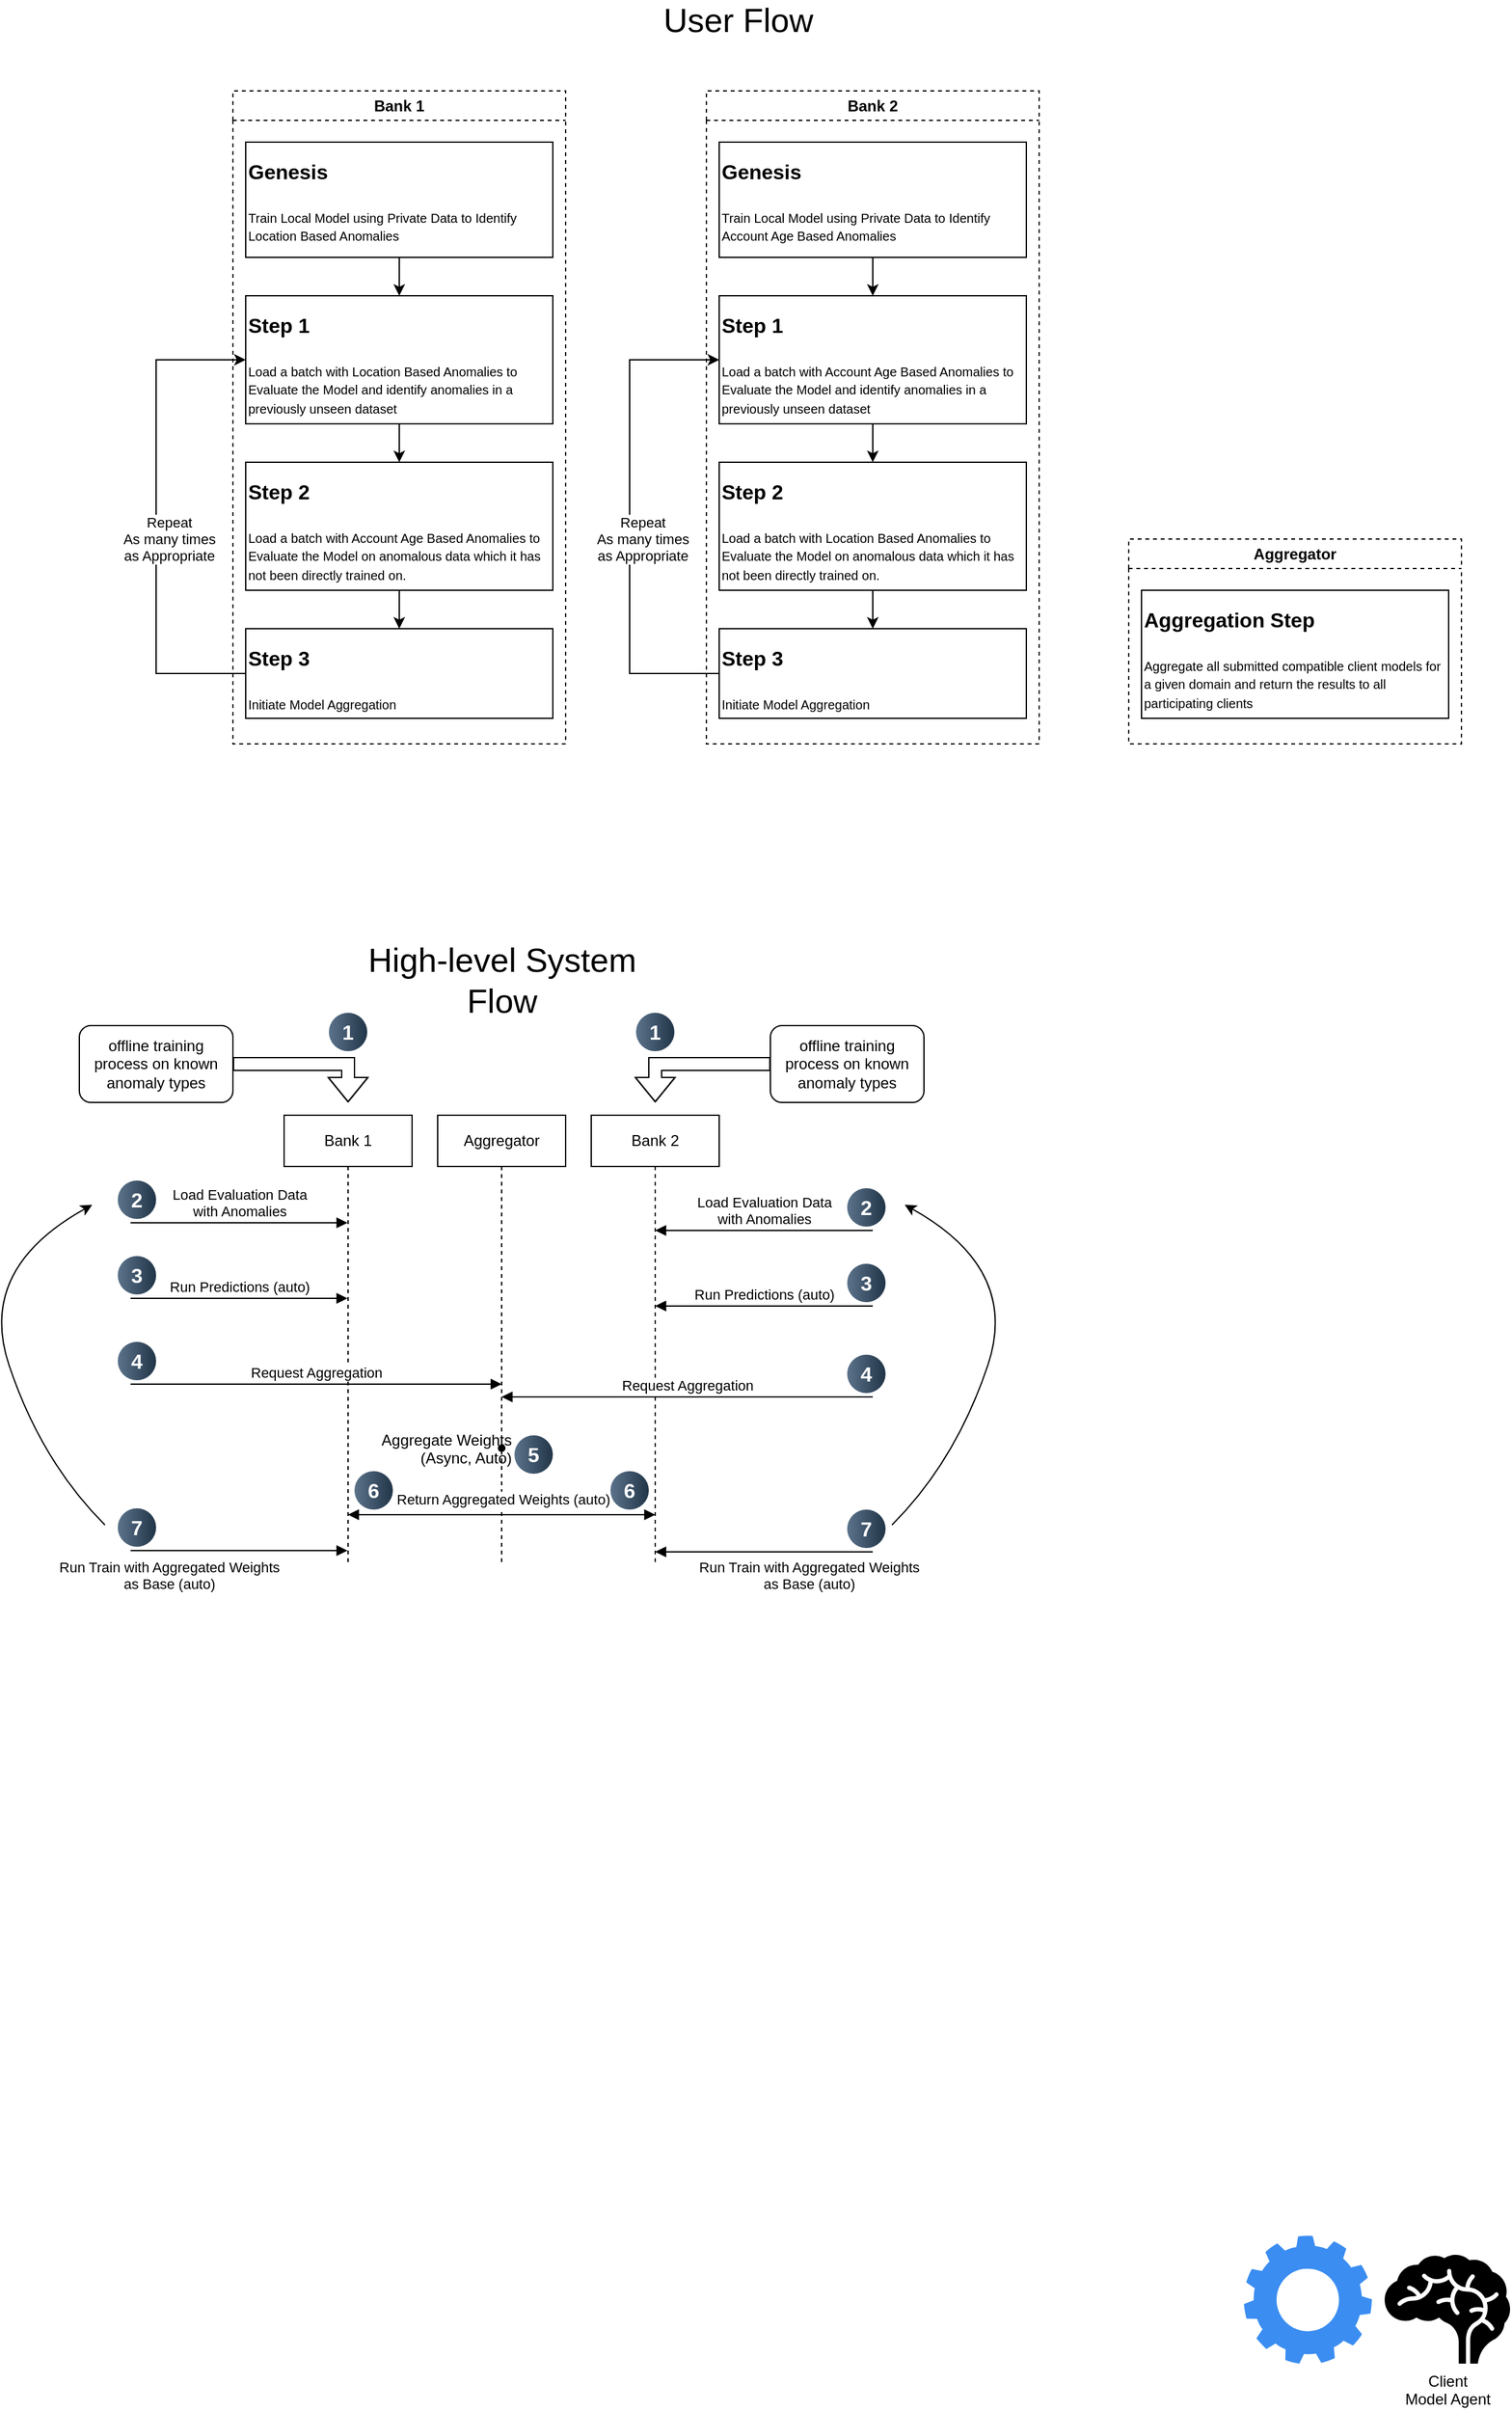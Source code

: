 <mxfile version="27.1.4">
  <diagram name="Page-1" id="uDJUI4dBSmf2cbCkmgjj">
    <mxGraphModel dx="1451" dy="354" grid="1" gridSize="10" guides="1" tooltips="1" connect="1" arrows="1" fold="1" page="1" pageScale="1" pageWidth="850" pageHeight="1100" math="0" shadow="0">
      <root>
        <mxCell id="0" />
        <mxCell id="1" parent="0" />
        <mxCell id="MlqXa8JIlhz3oFpUz93O-1" value="Bank 1" style="swimlane;whiteSpace=wrap;html=1;dashed=1;" parent="1" vertex="1">
          <mxGeometry x="90" y="150" width="260" height="510" as="geometry" />
        </mxCell>
        <mxCell id="MlqXa8JIlhz3oFpUz93O-33" style="edgeStyle=orthogonalEdgeStyle;rounded=0;orthogonalLoop=1;jettySize=auto;html=1;exitX=0.5;exitY=1;exitDx=0;exitDy=0;entryX=0.5;entryY=0;entryDx=0;entryDy=0;" parent="MlqXa8JIlhz3oFpUz93O-1" source="MlqXa8JIlhz3oFpUz93O-26" target="MlqXa8JIlhz3oFpUz93O-28" edge="1">
          <mxGeometry relative="1" as="geometry" />
        </mxCell>
        <mxCell id="MlqXa8JIlhz3oFpUz93O-26" value="&lt;h1 style=&quot;margin-top: 0px;&quot;&gt;&lt;font style=&quot;font-size: 16px;&quot;&gt;Genesis&lt;/font&gt;&lt;/h1&gt;&lt;p&gt;&lt;span style=&quot;text-align: center;&quot;&gt;&lt;font style=&quot;font-size: 10px;&quot;&gt;Train Local Model using Private Data to Identify Location Based Anomalies&lt;/font&gt;&lt;/span&gt;&lt;/p&gt;" style="text;html=1;whiteSpace=wrap;overflow=hidden;rounded=0;strokeColor=default;" parent="MlqXa8JIlhz3oFpUz93O-1" vertex="1">
          <mxGeometry x="10" y="40" width="240" height="90" as="geometry" />
        </mxCell>
        <mxCell id="MlqXa8JIlhz3oFpUz93O-34" style="edgeStyle=orthogonalEdgeStyle;rounded=0;orthogonalLoop=1;jettySize=auto;html=1;exitX=0.5;exitY=1;exitDx=0;exitDy=0;" parent="MlqXa8JIlhz3oFpUz93O-1" source="MlqXa8JIlhz3oFpUz93O-28" target="MlqXa8JIlhz3oFpUz93O-29" edge="1">
          <mxGeometry relative="1" as="geometry" />
        </mxCell>
        <mxCell id="MlqXa8JIlhz3oFpUz93O-28" value="&lt;h1 style=&quot;margin-top: 0px;&quot;&gt;&lt;font style=&quot;font-size: 16px;&quot;&gt;Step 1&lt;/font&gt;&lt;/h1&gt;&lt;p&gt;&lt;span style=&quot;text-align: center;&quot;&gt;&lt;font style=&quot;font-size: 10px;&quot;&gt;Load a batch with Location Based Anomalies to Evaluate the Model and identify anomalies in a previously unseen dataset&lt;/font&gt;&lt;/span&gt;&lt;/p&gt;" style="text;html=1;whiteSpace=wrap;overflow=hidden;rounded=0;strokeColor=default;" parent="MlqXa8JIlhz3oFpUz93O-1" vertex="1">
          <mxGeometry x="10" y="160" width="240" height="100" as="geometry" />
        </mxCell>
        <mxCell id="MlqXa8JIlhz3oFpUz93O-35" style="edgeStyle=orthogonalEdgeStyle;rounded=0;orthogonalLoop=1;jettySize=auto;html=1;" parent="MlqXa8JIlhz3oFpUz93O-1" source="MlqXa8JIlhz3oFpUz93O-29" target="MlqXa8JIlhz3oFpUz93O-32" edge="1">
          <mxGeometry relative="1" as="geometry" />
        </mxCell>
        <mxCell id="MlqXa8JIlhz3oFpUz93O-29" value="&lt;h1 style=&quot;margin-top: 0px;&quot;&gt;&lt;font style=&quot;font-size: 16px;&quot;&gt;Step 2&lt;/font&gt;&lt;/h1&gt;&lt;p&gt;&lt;span style=&quot;text-align: center;&quot;&gt;&lt;font style=&quot;font-size: 10px;&quot;&gt;Load a batch with Account Age Based Anomalies to Evaluate the Model on anomalous data which it has not been directly trained on.&lt;/font&gt;&lt;/span&gt;&lt;/p&gt;" style="text;html=1;whiteSpace=wrap;overflow=hidden;rounded=0;strokeColor=default;" parent="MlqXa8JIlhz3oFpUz93O-1" vertex="1">
          <mxGeometry x="10" y="290" width="240" height="100" as="geometry" />
        </mxCell>
        <mxCell id="MlqXa8JIlhz3oFpUz93O-36" style="edgeStyle=orthogonalEdgeStyle;rounded=0;orthogonalLoop=1;jettySize=auto;html=1;exitX=0;exitY=0.5;exitDx=0;exitDy=0;entryX=0;entryY=0.5;entryDx=0;entryDy=0;" parent="MlqXa8JIlhz3oFpUz93O-1" source="MlqXa8JIlhz3oFpUz93O-32" target="MlqXa8JIlhz3oFpUz93O-28" edge="1">
          <mxGeometry relative="1" as="geometry">
            <Array as="points">
              <mxPoint x="-60" y="455" />
              <mxPoint x="-60" y="210" />
            </Array>
          </mxGeometry>
        </mxCell>
        <mxCell id="MlqXa8JIlhz3oFpUz93O-37" value="Repeat&lt;div&gt;As many times&lt;/div&gt;&lt;div&gt;as Appropriate&lt;/div&gt;" style="edgeLabel;html=1;align=center;verticalAlign=middle;resizable=0;points=[];" parent="MlqXa8JIlhz3oFpUz93O-36" vertex="1" connectable="0">
          <mxGeometry x="-0.092" y="-1" relative="1" as="geometry">
            <mxPoint x="9" as="offset" />
          </mxGeometry>
        </mxCell>
        <mxCell id="MlqXa8JIlhz3oFpUz93O-32" value="&lt;h1 style=&quot;margin-top: 0px;&quot;&gt;&lt;font style=&quot;font-size: 16px;&quot;&gt;Step 3&lt;/font&gt;&lt;/h1&gt;&lt;p style=&quot;text-align: center;&quot;&gt;&lt;span style=&quot;font-size: 10px;&quot;&gt;Initiate Model Aggregation&lt;/span&gt;&lt;/p&gt;" style="text;html=1;whiteSpace=wrap;overflow=hidden;rounded=0;strokeColor=default;" parent="MlqXa8JIlhz3oFpUz93O-1" vertex="1">
          <mxGeometry x="10" y="420" width="240" height="70" as="geometry" />
        </mxCell>
        <mxCell id="MlqXa8JIlhz3oFpUz93O-38" value="Bank 2" style="swimlane;whiteSpace=wrap;html=1;dashed=1;" parent="1" vertex="1">
          <mxGeometry x="460" y="150" width="260" height="510" as="geometry" />
        </mxCell>
        <mxCell id="MlqXa8JIlhz3oFpUz93O-39" style="edgeStyle=orthogonalEdgeStyle;rounded=0;orthogonalLoop=1;jettySize=auto;html=1;exitX=0.5;exitY=1;exitDx=0;exitDy=0;entryX=0.5;entryY=0;entryDx=0;entryDy=0;" parent="MlqXa8JIlhz3oFpUz93O-38" source="MlqXa8JIlhz3oFpUz93O-40" target="MlqXa8JIlhz3oFpUz93O-42" edge="1">
          <mxGeometry relative="1" as="geometry" />
        </mxCell>
        <mxCell id="MlqXa8JIlhz3oFpUz93O-40" value="&lt;h1 style=&quot;margin-top: 0px;&quot;&gt;&lt;font style=&quot;font-size: 16px;&quot;&gt;Genesis&lt;/font&gt;&lt;/h1&gt;&lt;p&gt;&lt;span style=&quot;text-align: center;&quot;&gt;&lt;font style=&quot;font-size: 10px;&quot;&gt;Train Local Model using Private Data to Identify Account Age Based Anomalies&lt;/font&gt;&lt;/span&gt;&lt;/p&gt;" style="text;html=1;whiteSpace=wrap;overflow=hidden;rounded=0;strokeColor=default;" parent="MlqXa8JIlhz3oFpUz93O-38" vertex="1">
          <mxGeometry x="10" y="40" width="240" height="90" as="geometry" />
        </mxCell>
        <mxCell id="MlqXa8JIlhz3oFpUz93O-41" style="edgeStyle=orthogonalEdgeStyle;rounded=0;orthogonalLoop=1;jettySize=auto;html=1;exitX=0.5;exitY=1;exitDx=0;exitDy=0;" parent="MlqXa8JIlhz3oFpUz93O-38" source="MlqXa8JIlhz3oFpUz93O-42" target="MlqXa8JIlhz3oFpUz93O-44" edge="1">
          <mxGeometry relative="1" as="geometry" />
        </mxCell>
        <mxCell id="MlqXa8JIlhz3oFpUz93O-42" value="&lt;h1 style=&quot;margin-top: 0px;&quot;&gt;&lt;font style=&quot;font-size: 16px;&quot;&gt;Step 1&lt;/font&gt;&lt;/h1&gt;&lt;p&gt;&lt;span style=&quot;text-align: center;&quot;&gt;&lt;font style=&quot;font-size: 10px;&quot;&gt;Load a batch with Account Age Based Anomalies to Evaluate the Model and identify anomalies in a previously unseen dataset&lt;/font&gt;&lt;/span&gt;&lt;/p&gt;" style="text;html=1;whiteSpace=wrap;overflow=hidden;rounded=0;strokeColor=default;" parent="MlqXa8JIlhz3oFpUz93O-38" vertex="1">
          <mxGeometry x="10" y="160" width="240" height="100" as="geometry" />
        </mxCell>
        <mxCell id="MlqXa8JIlhz3oFpUz93O-43" style="edgeStyle=orthogonalEdgeStyle;rounded=0;orthogonalLoop=1;jettySize=auto;html=1;" parent="MlqXa8JIlhz3oFpUz93O-38" source="MlqXa8JIlhz3oFpUz93O-44" target="MlqXa8JIlhz3oFpUz93O-47" edge="1">
          <mxGeometry relative="1" as="geometry" />
        </mxCell>
        <mxCell id="MlqXa8JIlhz3oFpUz93O-44" value="&lt;h1 style=&quot;margin-top: 0px;&quot;&gt;&lt;font style=&quot;font-size: 16px;&quot;&gt;Step 2&lt;/font&gt;&lt;/h1&gt;&lt;p&gt;&lt;span style=&quot;text-align: center;&quot;&gt;&lt;font style=&quot;font-size: 10px;&quot;&gt;Load a batch with Location Based Anomalies to Evaluate the Model on anomalous data which it has not been directly trained on.&lt;/font&gt;&lt;/span&gt;&lt;/p&gt;" style="text;html=1;whiteSpace=wrap;overflow=hidden;rounded=0;strokeColor=default;" parent="MlqXa8JIlhz3oFpUz93O-38" vertex="1">
          <mxGeometry x="10" y="290" width="240" height="100" as="geometry" />
        </mxCell>
        <mxCell id="MlqXa8JIlhz3oFpUz93O-45" style="edgeStyle=orthogonalEdgeStyle;rounded=0;orthogonalLoop=1;jettySize=auto;html=1;exitX=0;exitY=0.5;exitDx=0;exitDy=0;entryX=0;entryY=0.5;entryDx=0;entryDy=0;" parent="MlqXa8JIlhz3oFpUz93O-38" source="MlqXa8JIlhz3oFpUz93O-47" target="MlqXa8JIlhz3oFpUz93O-42" edge="1">
          <mxGeometry relative="1" as="geometry">
            <Array as="points">
              <mxPoint x="-60" y="455" />
              <mxPoint x="-60" y="210" />
            </Array>
          </mxGeometry>
        </mxCell>
        <mxCell id="MlqXa8JIlhz3oFpUz93O-46" value="Repeat&lt;div&gt;As many times&lt;/div&gt;&lt;div&gt;as Appropriate&lt;/div&gt;" style="edgeLabel;html=1;align=center;verticalAlign=middle;resizable=0;points=[];" parent="MlqXa8JIlhz3oFpUz93O-45" vertex="1" connectable="0">
          <mxGeometry x="-0.092" y="-1" relative="1" as="geometry">
            <mxPoint x="9" as="offset" />
          </mxGeometry>
        </mxCell>
        <mxCell id="MlqXa8JIlhz3oFpUz93O-47" value="&lt;h1 style=&quot;margin-top: 0px;&quot;&gt;&lt;font style=&quot;font-size: 16px;&quot;&gt;Step 3&lt;/font&gt;&lt;/h1&gt;&lt;p style=&quot;text-align: center;&quot;&gt;&lt;span style=&quot;font-size: 10px;&quot;&gt;Initiate Model Aggregation&lt;/span&gt;&lt;/p&gt;" style="text;html=1;whiteSpace=wrap;overflow=hidden;rounded=0;strokeColor=default;" parent="MlqXa8JIlhz3oFpUz93O-38" vertex="1">
          <mxGeometry x="10" y="420" width="240" height="70" as="geometry" />
        </mxCell>
        <mxCell id="MlqXa8JIlhz3oFpUz93O-48" value="Aggregator" style="swimlane;whiteSpace=wrap;html=1;dashed=1;" parent="1" vertex="1">
          <mxGeometry x="790" y="500" width="260" height="160" as="geometry" />
        </mxCell>
        <mxCell id="MlqXa8JIlhz3oFpUz93O-57" value="&lt;h1 style=&quot;margin-top: 0px;&quot;&gt;&lt;font style=&quot;font-size: 16px;&quot;&gt;Aggregation Step&lt;/font&gt;&lt;/h1&gt;&lt;p style=&quot;&quot;&gt;&lt;span style=&quot;font-size: 10px;&quot;&gt;Aggregate all submitted compatible client models for a given domain and return the results to all participating clients&lt;/span&gt;&lt;/p&gt;" style="text;html=1;whiteSpace=wrap;overflow=hidden;rounded=0;strokeColor=default;" parent="MlqXa8JIlhz3oFpUz93O-48" vertex="1">
          <mxGeometry x="10" y="40" width="240" height="100" as="geometry" />
        </mxCell>
        <mxCell id="MlqXa8JIlhz3oFpUz93O-66" value="&lt;font style=&quot;font-size: 26px;&quot;&gt;User Flow&lt;/font&gt;" style="text;html=1;align=center;verticalAlign=middle;whiteSpace=wrap;rounded=0;" parent="1" vertex="1">
          <mxGeometry x="380" y="80" width="210" height="30" as="geometry" />
        </mxCell>
        <mxCell id="MlqXa8JIlhz3oFpUz93O-71" value="Bank 1" style="shape=umlLifeline;perimeter=lifelinePerimeter;whiteSpace=wrap;html=1;container=1;dropTarget=0;collapsible=0;recursiveResize=0;outlineConnect=0;portConstraint=eastwest;newEdgeStyle={&quot;edgeStyle&quot;:&quot;elbowEdgeStyle&quot;,&quot;elbow&quot;:&quot;vertical&quot;,&quot;curved&quot;:0,&quot;rounded&quot;:0};" parent="1" vertex="1">
          <mxGeometry x="130" y="950" width="100" height="350" as="geometry" />
        </mxCell>
        <mxCell id="MlqXa8JIlhz3oFpUz93O-72" value="Aggregator" style="shape=umlLifeline;perimeter=lifelinePerimeter;whiteSpace=wrap;html=1;container=1;dropTarget=0;collapsible=0;recursiveResize=0;outlineConnect=0;portConstraint=eastwest;newEdgeStyle={&quot;edgeStyle&quot;:&quot;elbowEdgeStyle&quot;,&quot;elbow&quot;:&quot;vertical&quot;,&quot;curved&quot;:0,&quot;rounded&quot;:0};" parent="1" vertex="1">
          <mxGeometry x="250" y="950" width="100" height="350" as="geometry" />
        </mxCell>
        <mxCell id="MlqXa8JIlhz3oFpUz93O-73" value="Bank 2" style="shape=umlLifeline;perimeter=lifelinePerimeter;whiteSpace=wrap;html=1;container=1;dropTarget=0;collapsible=0;recursiveResize=0;outlineConnect=0;portConstraint=eastwest;newEdgeStyle={&quot;curved&quot;:0,&quot;rounded&quot;:0};" parent="1" vertex="1">
          <mxGeometry x="370" y="950" width="100" height="350" as="geometry" />
        </mxCell>
        <mxCell id="MlqXa8JIlhz3oFpUz93O-74" value="offline training process on known anomaly types" style="rounded=1;whiteSpace=wrap;html=1;" parent="1" vertex="1">
          <mxGeometry x="-30" y="880" width="120" height="60" as="geometry" />
        </mxCell>
        <mxCell id="MlqXa8JIlhz3oFpUz93O-75" value="offline training process on known anomaly types" style="rounded=1;whiteSpace=wrap;html=1;" parent="1" vertex="1">
          <mxGeometry x="510" y="880" width="120" height="60" as="geometry" />
        </mxCell>
        <mxCell id="MlqXa8JIlhz3oFpUz93O-87" value="Load Evaluation Data&lt;br&gt;with Anomalies" style="html=1;verticalAlign=bottom;endArrow=block;curved=0;rounded=0;" parent="1" edge="1">
          <mxGeometry x="0.0" width="80" relative="1" as="geometry">
            <mxPoint x="10" y="1034" as="sourcePoint" />
            <mxPoint x="179.5" y="1034" as="targetPoint" />
            <mxPoint as="offset" />
          </mxGeometry>
        </mxCell>
        <mxCell id="MlqXa8JIlhz3oFpUz93O-89" value="Load Evaluation Data&lt;br&gt;with Anomalies" style="html=1;verticalAlign=bottom;endArrow=block;curved=0;rounded=0;" parent="1" edge="1">
          <mxGeometry width="80" relative="1" as="geometry">
            <mxPoint x="590" y="1040" as="sourcePoint" />
            <mxPoint x="420" y="1040" as="targetPoint" />
            <mxPoint as="offset" />
          </mxGeometry>
        </mxCell>
        <mxCell id="MlqXa8JIlhz3oFpUz93O-92" value="" style="shape=flexArrow;endArrow=classic;html=1;rounded=0;exitX=1;exitY=0.5;exitDx=0;exitDy=0;" parent="1" source="MlqXa8JIlhz3oFpUz93O-74" edge="1">
          <mxGeometry width="50" height="50" relative="1" as="geometry">
            <mxPoint x="130" y="920" as="sourcePoint" />
            <mxPoint x="180" y="940" as="targetPoint" />
            <Array as="points">
              <mxPoint x="180" y="910" />
            </Array>
          </mxGeometry>
        </mxCell>
        <mxCell id="MlqXa8JIlhz3oFpUz93O-93" value="" style="shape=flexArrow;endArrow=classic;html=1;rounded=0;exitX=0;exitY=0.5;exitDx=0;exitDy=0;" parent="1" source="MlqXa8JIlhz3oFpUz93O-75" edge="1">
          <mxGeometry width="50" height="50" relative="1" as="geometry">
            <mxPoint x="310" y="850" as="sourcePoint" />
            <mxPoint x="420" y="940" as="targetPoint" />
            <Array as="points">
              <mxPoint x="420" y="910" />
            </Array>
          </mxGeometry>
        </mxCell>
        <mxCell id="MlqXa8JIlhz3oFpUz93O-94" value="Run Predictions (auto)" style="html=1;verticalAlign=bottom;endArrow=block;curved=0;rounded=0;targetPerimeterSpacing=0;" parent="1" edge="1">
          <mxGeometry x="0.003" width="80" relative="1" as="geometry">
            <mxPoint x="10" y="1093" as="sourcePoint" />
            <mxPoint x="179.5" y="1093" as="targetPoint" />
            <mxPoint as="offset" />
          </mxGeometry>
        </mxCell>
        <mxCell id="MlqXa8JIlhz3oFpUz93O-95" value="Run Predictions (auto)" style="html=1;verticalAlign=bottom;endArrow=block;curved=0;rounded=0;" parent="1" edge="1">
          <mxGeometry width="80" relative="1" as="geometry">
            <mxPoint x="590" y="1099" as="sourcePoint" />
            <mxPoint x="420" y="1099" as="targetPoint" />
            <mxPoint as="offset" />
          </mxGeometry>
        </mxCell>
        <mxCell id="MlqXa8JIlhz3oFpUz93O-96" value="Request Aggregation" style="html=1;verticalAlign=bottom;endArrow=block;curved=0;rounded=0;" parent="1" edge="1">
          <mxGeometry x="0.003" width="80" relative="1" as="geometry">
            <mxPoint x="10" y="1160" as="sourcePoint" />
            <mxPoint x="300" y="1160" as="targetPoint" />
            <mxPoint as="offset" />
          </mxGeometry>
        </mxCell>
        <mxCell id="MlqXa8JIlhz3oFpUz93O-97" value="Request Aggregation" style="html=1;verticalAlign=bottom;endArrow=block;curved=0;rounded=0;" parent="1" edge="1">
          <mxGeometry x="-0.0" width="80" relative="1" as="geometry">
            <mxPoint x="590" y="1170" as="sourcePoint" />
            <mxPoint x="299.944" y="1170" as="targetPoint" />
            <mxPoint as="offset" />
          </mxGeometry>
        </mxCell>
        <mxCell id="MlqXa8JIlhz3oFpUz93O-98" value="" style="html=1;verticalAlign=bottom;endArrow=block;curved=0;rounded=0;" parent="1" edge="1">
          <mxGeometry x="0.833" y="-10" width="80" relative="1" as="geometry">
            <mxPoint x="300" y="1262" as="sourcePoint" />
            <mxPoint x="179.944" y="1262" as="targetPoint" />
            <mxPoint as="offset" />
          </mxGeometry>
        </mxCell>
        <mxCell id="MlqXa8JIlhz3oFpUz93O-99" value="Return Aggregated Weights (auto)" style="html=1;verticalAlign=bottom;endArrow=block;curved=0;rounded=0;" parent="1" edge="1">
          <mxGeometry x="-1" y="3" width="80" relative="1" as="geometry">
            <mxPoint x="300.5" y="1262" as="sourcePoint" />
            <mxPoint x="420" y="1262" as="targetPoint" />
            <mxPoint as="offset" />
          </mxGeometry>
        </mxCell>
        <mxCell id="MlqXa8JIlhz3oFpUz93O-100" value="Run Train with Aggregated Weights&lt;br&gt;as Base (auto)" style="html=1;verticalAlign=bottom;endArrow=block;curved=0;rounded=0;targetPerimeterSpacing=0;" parent="1" edge="1">
          <mxGeometry x="-0.646" y="-35" width="80" relative="1" as="geometry">
            <mxPoint x="10" y="1290" as="sourcePoint" />
            <mxPoint x="179.5" y="1290" as="targetPoint" />
            <mxPoint as="offset" />
          </mxGeometry>
        </mxCell>
        <mxCell id="MlqXa8JIlhz3oFpUz93O-101" value="Run Train with Aggregated Weights&lt;br&gt;as Base (auto)" style="html=1;verticalAlign=bottom;endArrow=block;curved=0;rounded=0;" parent="1" edge="1">
          <mxGeometry x="-0.412" y="34" width="80" relative="1" as="geometry">
            <mxPoint x="590" y="1291" as="sourcePoint" />
            <mxPoint x="420" y="1291" as="targetPoint" />
            <mxPoint as="offset" />
          </mxGeometry>
        </mxCell>
        <mxCell id="MlqXa8JIlhz3oFpUz93O-102" value="1" style="ellipse;whiteSpace=wrap;html=1;aspect=fixed;rotation=0;gradientColor=#223548;strokeColor=none;gradientDirection=east;fillColor=#5b738b;rounded=0;pointerEvents=0;fontFamily=Helvetica;fontSize=16;fontColor=#FFFFFF;spacingTop=4;spacingBottom=4;spacingLeft=4;spacingRight=4;points=[];fontStyle=1" parent="1" vertex="1">
          <mxGeometry x="165" y="870" width="30" height="30" as="geometry" />
        </mxCell>
        <mxCell id="MlqXa8JIlhz3oFpUz93O-103" value="1" style="ellipse;whiteSpace=wrap;html=1;aspect=fixed;rotation=0;gradientColor=#223548;strokeColor=none;gradientDirection=east;fillColor=#5b738b;rounded=0;pointerEvents=0;fontFamily=Helvetica;fontSize=16;fontColor=#FFFFFF;spacingTop=4;spacingBottom=4;spacingLeft=4;spacingRight=4;points=[];fontStyle=1" parent="1" vertex="1">
          <mxGeometry x="405" y="870" width="30" height="30" as="geometry" />
        </mxCell>
        <mxCell id="MlqXa8JIlhz3oFpUz93O-104" value="2" style="ellipse;whiteSpace=wrap;html=1;aspect=fixed;rotation=0;gradientColor=#223548;strokeColor=none;gradientDirection=east;fillColor=#5b738b;rounded=0;pointerEvents=0;fontFamily=Helvetica;fontSize=16;fontColor=#FFFFFF;spacingTop=4;spacingBottom=4;spacingLeft=4;spacingRight=4;points=[];fontStyle=1" parent="1" vertex="1">
          <mxGeometry y="1001" width="30" height="30" as="geometry" />
        </mxCell>
        <mxCell id="MlqXa8JIlhz3oFpUz93O-105" value="2" style="ellipse;whiteSpace=wrap;html=1;aspect=fixed;rotation=0;gradientColor=#223548;strokeColor=none;gradientDirection=east;fillColor=#5b738b;rounded=0;pointerEvents=0;fontFamily=Helvetica;fontSize=16;fontColor=#FFFFFF;spacingTop=4;spacingBottom=4;spacingLeft=4;spacingRight=4;points=[];fontStyle=1" parent="1" vertex="1">
          <mxGeometry x="570" y="1007" width="30" height="30" as="geometry" />
        </mxCell>
        <mxCell id="MlqXa8JIlhz3oFpUz93O-106" value="3" style="ellipse;whiteSpace=wrap;html=1;aspect=fixed;rotation=0;gradientColor=#223548;strokeColor=none;gradientDirection=east;fillColor=#5b738b;rounded=0;pointerEvents=0;fontFamily=Helvetica;fontSize=16;fontColor=#FFFFFF;spacingTop=4;spacingBottom=4;spacingLeft=4;spacingRight=4;points=[];fontStyle=1" parent="1" vertex="1">
          <mxGeometry y="1060" width="30" height="30" as="geometry" />
        </mxCell>
        <mxCell id="MlqXa8JIlhz3oFpUz93O-107" value="3" style="ellipse;whiteSpace=wrap;html=1;aspect=fixed;rotation=0;gradientColor=#223548;strokeColor=none;gradientDirection=east;fillColor=#5b738b;rounded=0;pointerEvents=0;fontFamily=Helvetica;fontSize=16;fontColor=#FFFFFF;spacingTop=4;spacingBottom=4;spacingLeft=4;spacingRight=4;points=[];fontStyle=1" parent="1" vertex="1">
          <mxGeometry x="570" y="1066" width="30" height="30" as="geometry" />
        </mxCell>
        <mxCell id="MlqXa8JIlhz3oFpUz93O-108" value="4" style="ellipse;whiteSpace=wrap;html=1;aspect=fixed;rotation=0;gradientColor=#223548;strokeColor=none;gradientDirection=east;fillColor=#5b738b;rounded=0;pointerEvents=0;fontFamily=Helvetica;fontSize=16;fontColor=#FFFFFF;spacingTop=4;spacingBottom=4;spacingLeft=4;spacingRight=4;points=[];fontStyle=1" parent="1" vertex="1">
          <mxGeometry y="1127" width="30" height="30" as="geometry" />
        </mxCell>
        <mxCell id="MlqXa8JIlhz3oFpUz93O-109" value="4" style="ellipse;whiteSpace=wrap;html=1;aspect=fixed;rotation=0;gradientColor=#223548;strokeColor=none;gradientDirection=east;fillColor=#5b738b;rounded=0;pointerEvents=0;fontFamily=Helvetica;fontSize=16;fontColor=#FFFFFF;spacingTop=4;spacingBottom=4;spacingLeft=4;spacingRight=4;points=[];fontStyle=1" parent="1" vertex="1">
          <mxGeometry x="570" y="1137" width="30" height="30" as="geometry" />
        </mxCell>
        <mxCell id="MlqXa8JIlhz3oFpUz93O-110" value="Aggregate Weights &#xa;(Async, Auto)" style="shape=waypoint;sketch=0;size=6;pointerEvents=1;points=[];fillColor=none;resizable=0;rotatable=0;perimeter=centerPerimeter;snapToPoint=1;align=right;" parent="1" vertex="1">
          <mxGeometry x="290" y="1200" width="20" height="20" as="geometry" />
        </mxCell>
        <mxCell id="MlqXa8JIlhz3oFpUz93O-111" value="5" style="ellipse;whiteSpace=wrap;html=1;aspect=fixed;rotation=0;gradientColor=#223548;strokeColor=none;gradientDirection=east;fillColor=#5b738b;rounded=0;pointerEvents=0;fontFamily=Helvetica;fontSize=16;fontColor=#FFFFFF;spacingTop=4;spacingBottom=4;spacingLeft=4;spacingRight=4;points=[];fontStyle=1" parent="1" vertex="1">
          <mxGeometry x="310" y="1200" width="30" height="30" as="geometry" />
        </mxCell>
        <mxCell id="MlqXa8JIlhz3oFpUz93O-112" value="6" style="ellipse;whiteSpace=wrap;html=1;aspect=fixed;rotation=0;gradientColor=#223548;strokeColor=none;gradientDirection=east;fillColor=#5b738b;rounded=0;pointerEvents=0;fontFamily=Helvetica;fontSize=16;fontColor=#FFFFFF;spacingTop=4;spacingBottom=4;spacingLeft=4;spacingRight=4;points=[];fontStyle=1" parent="1" vertex="1">
          <mxGeometry x="185" y="1228" width="30" height="30" as="geometry" />
        </mxCell>
        <mxCell id="MlqXa8JIlhz3oFpUz93O-113" value="6" style="ellipse;whiteSpace=wrap;html=1;aspect=fixed;rotation=0;gradientColor=#223548;strokeColor=none;gradientDirection=east;fillColor=#5b738b;rounded=0;pointerEvents=0;fontFamily=Helvetica;fontSize=16;fontColor=#FFFFFF;spacingTop=4;spacingBottom=4;spacingLeft=4;spacingRight=4;points=[];fontStyle=1" parent="1" vertex="1">
          <mxGeometry x="385" y="1228" width="30" height="30" as="geometry" />
        </mxCell>
        <mxCell id="MlqXa8JIlhz3oFpUz93O-114" value="7" style="ellipse;whiteSpace=wrap;html=1;aspect=fixed;rotation=0;gradientColor=#223548;strokeColor=none;gradientDirection=east;fillColor=#5b738b;rounded=0;pointerEvents=0;fontFamily=Helvetica;fontSize=16;fontColor=#FFFFFF;spacingTop=4;spacingBottom=4;spacingLeft=4;spacingRight=4;points=[];fontStyle=1" parent="1" vertex="1">
          <mxGeometry y="1257" width="30" height="30" as="geometry" />
        </mxCell>
        <mxCell id="MlqXa8JIlhz3oFpUz93O-115" value="7" style="ellipse;whiteSpace=wrap;html=1;aspect=fixed;rotation=0;gradientColor=#223548;strokeColor=none;gradientDirection=east;fillColor=#5b738b;rounded=0;pointerEvents=0;fontFamily=Helvetica;fontSize=16;fontColor=#FFFFFF;spacingTop=4;spacingBottom=4;spacingLeft=4;spacingRight=4;points=[];fontStyle=1" parent="1" vertex="1">
          <mxGeometry x="570" y="1258" width="30" height="30" as="geometry" />
        </mxCell>
        <mxCell id="MlqXa8JIlhz3oFpUz93O-116" value="" style="curved=1;endArrow=classic;html=1;rounded=0;" parent="1" edge="1">
          <mxGeometry width="50" height="50" relative="1" as="geometry">
            <mxPoint x="-10" y="1270" as="sourcePoint" />
            <mxPoint x="-20" y="1020" as="targetPoint" />
            <Array as="points">
              <mxPoint x="-60" y="1220" />
              <mxPoint x="-110" y="1070" />
            </Array>
          </mxGeometry>
        </mxCell>
        <mxCell id="MlqXa8JIlhz3oFpUz93O-117" value="" style="curved=1;endArrow=classic;html=1;rounded=0;" parent="1" edge="1">
          <mxGeometry width="50" height="50" relative="1" as="geometry">
            <mxPoint x="605" y="1270" as="sourcePoint" />
            <mxPoint x="615" y="1020" as="targetPoint" />
            <Array as="points">
              <mxPoint x="655" y="1220" />
              <mxPoint x="705" y="1070" />
            </Array>
          </mxGeometry>
        </mxCell>
        <mxCell id="MlqXa8JIlhz3oFpUz93O-118" value="&lt;font style=&quot;font-size: 26px;&quot;&gt;High-level System&lt;br&gt;Flow&lt;/font&gt;" style="text;html=1;align=center;verticalAlign=middle;resizable=0;points=[];autosize=1;strokeColor=none;fillColor=none;" parent="1" vertex="1">
          <mxGeometry x="185" y="805" width="230" height="80" as="geometry" />
        </mxCell>
        <mxCell id="ja3R2YVxBLXN7ApR2P_Z-11" value="Client &lt;br&gt;Model Agent" style="shape=mxgraph.signs.healthcare.brain;html=1;pointerEvents=1;fillColor=#000000;strokeColor=none;verticalLabelPosition=bottom;verticalAlign=top;align=center;" vertex="1" parent="1">
          <mxGeometry x="990" y="1840" width="98" height="85" as="geometry" />
        </mxCell>
        <mxCell id="ja3R2YVxBLXN7ApR2P_Z-12" value="" style="sketch=0;html=1;aspect=fixed;strokeColor=none;shadow=0;fillColor=#3B8DF1;verticalAlign=top;labelPosition=center;verticalLabelPosition=bottom;shape=mxgraph.gcp2.gear" vertex="1" parent="1">
          <mxGeometry x="880" y="1825" width="100" height="100" as="geometry" />
        </mxCell>
      </root>
    </mxGraphModel>
  </diagram>
</mxfile>
